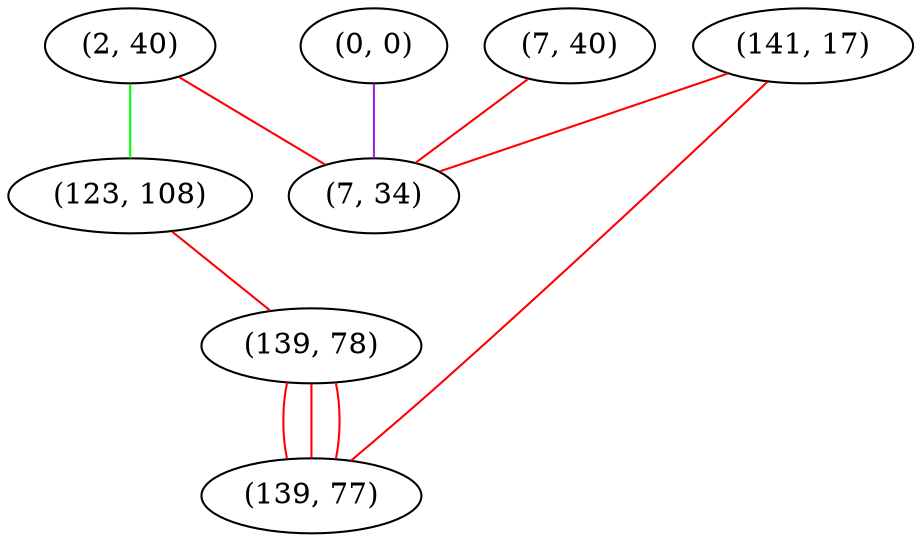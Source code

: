 graph "" {
"(0, 0)";
"(2, 40)";
"(123, 108)";
"(141, 17)";
"(139, 78)";
"(7, 40)";
"(7, 34)";
"(139, 77)";
"(0, 0)" -- "(7, 34)"  [color=purple, key=0, weight=4];
"(2, 40)" -- "(123, 108)"  [color=green, key=0, weight=2];
"(2, 40)" -- "(7, 34)"  [color=red, key=0, weight=1];
"(123, 108)" -- "(139, 78)"  [color=red, key=0, weight=1];
"(141, 17)" -- "(7, 34)"  [color=red, key=0, weight=1];
"(141, 17)" -- "(139, 77)"  [color=red, key=0, weight=1];
"(139, 78)" -- "(139, 77)"  [color=red, key=0, weight=1];
"(139, 78)" -- "(139, 77)"  [color=red, key=1, weight=1];
"(139, 78)" -- "(139, 77)"  [color=red, key=2, weight=1];
"(7, 40)" -- "(7, 34)"  [color=red, key=0, weight=1];
}
